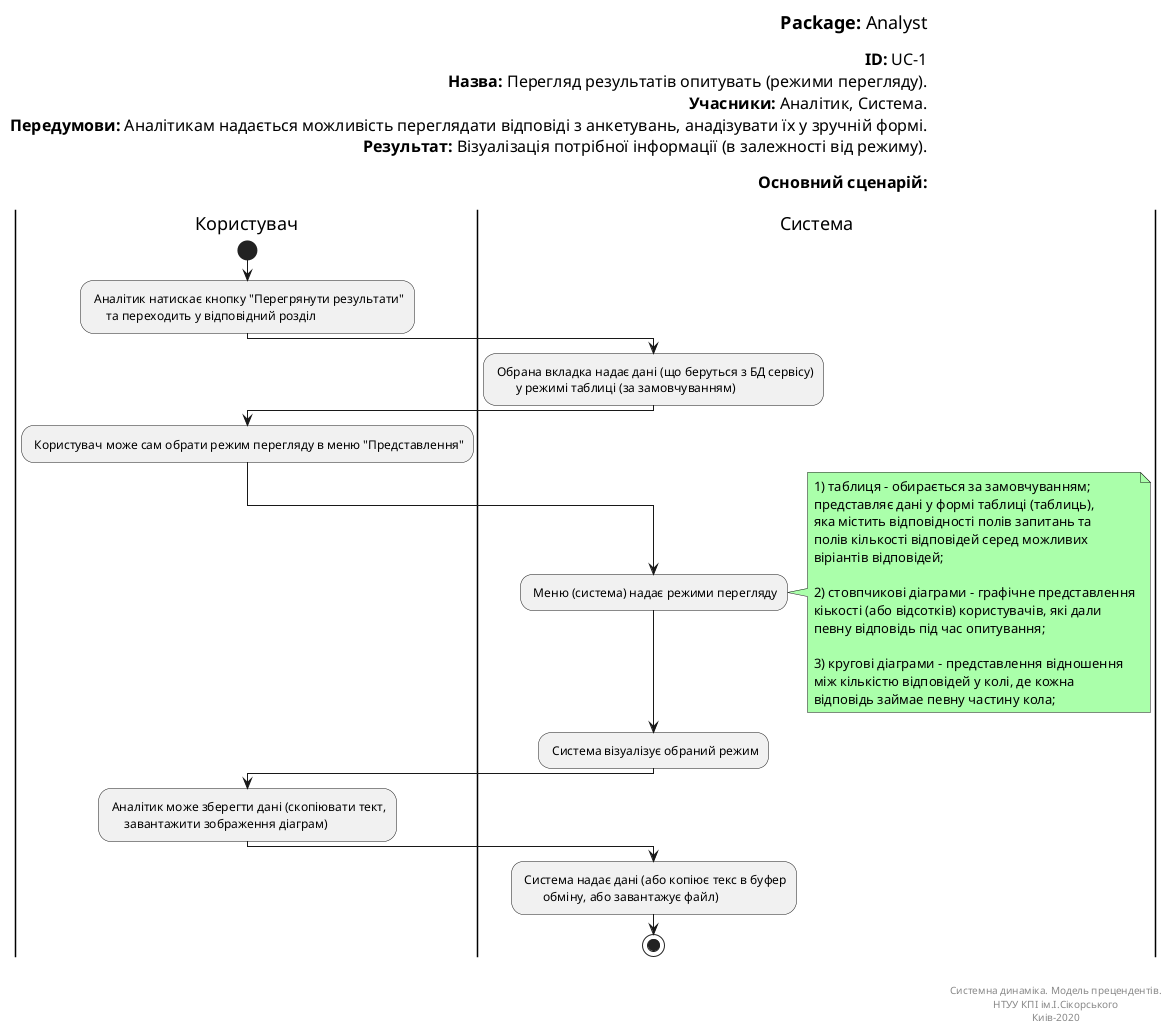  @startuml View Modes
left header
<font color=000 size=18><b>Package:</b> Analyst

<font color=000 size=16><b>ID:</b> UC-1
<font color=000 size=16><b>Назва:</b> Перегляд результатів опитувать (режими перегляду).
<font color=000 size=16><b>Учасники:</b> Аналітик, Система.
<font color=000 size=16><b>Передумови:</b> Аналітикам надається можливість переглядати відповіді з анкетувань, анадізувати їх у зручній формі.
<font color=000 size=16><b>Результат:</b> Візуалізація потрібної інформації (в залежності від режиму).

<font color=000 size=16><b>Основний сценарій:</b>

end header

|Користувач|
start
: Аналітик натискає кнопку "Перегрянути результати"
      та переходить у відповідний розділ;

|Система|
: Обрана вкладка надає дані (що беруться з БД сервісу)
        у режимі таблиці (за замовчуванням);

|Користувач|
: Користувач може сам обрати режим перегляду в меню "Представлення";

|Система|
: Меню (система) надає режими перегляду;

note right #aaffaa
  1) таблиця - обирається за замовчуванням;
  представляє дані у формі таблиці (таблиць),
  яка містить відповідності полів запитань та
  полів кількості відповідей серед можливих
  віріантів відповідей; 

  2) стовпчикові діаграми - графічне представлення
  кіькості (або відсотків) користувачів, які дали
  певну відповідь під час опитування;  

  3) кругові діаграми - представлення відношення
  між кількістю відповідей у колі, де кожна 
  відповідь займае певну частину кола;
end note

: Система візуалізує обраний режим;

|Користувач|
: Аналітик може зберегти дані (скопіювати тект,
      завантажити зображення діаграм);

|Система|
: Система надає дані (або копіює текс в буфер
        обміну, або завантажує файл);

stop;

right footer


Системна динаміка. Модель прецендентів.
НТУУ КПІ ім.І.Сікорського
Киів-2020
end footer

@enduml
